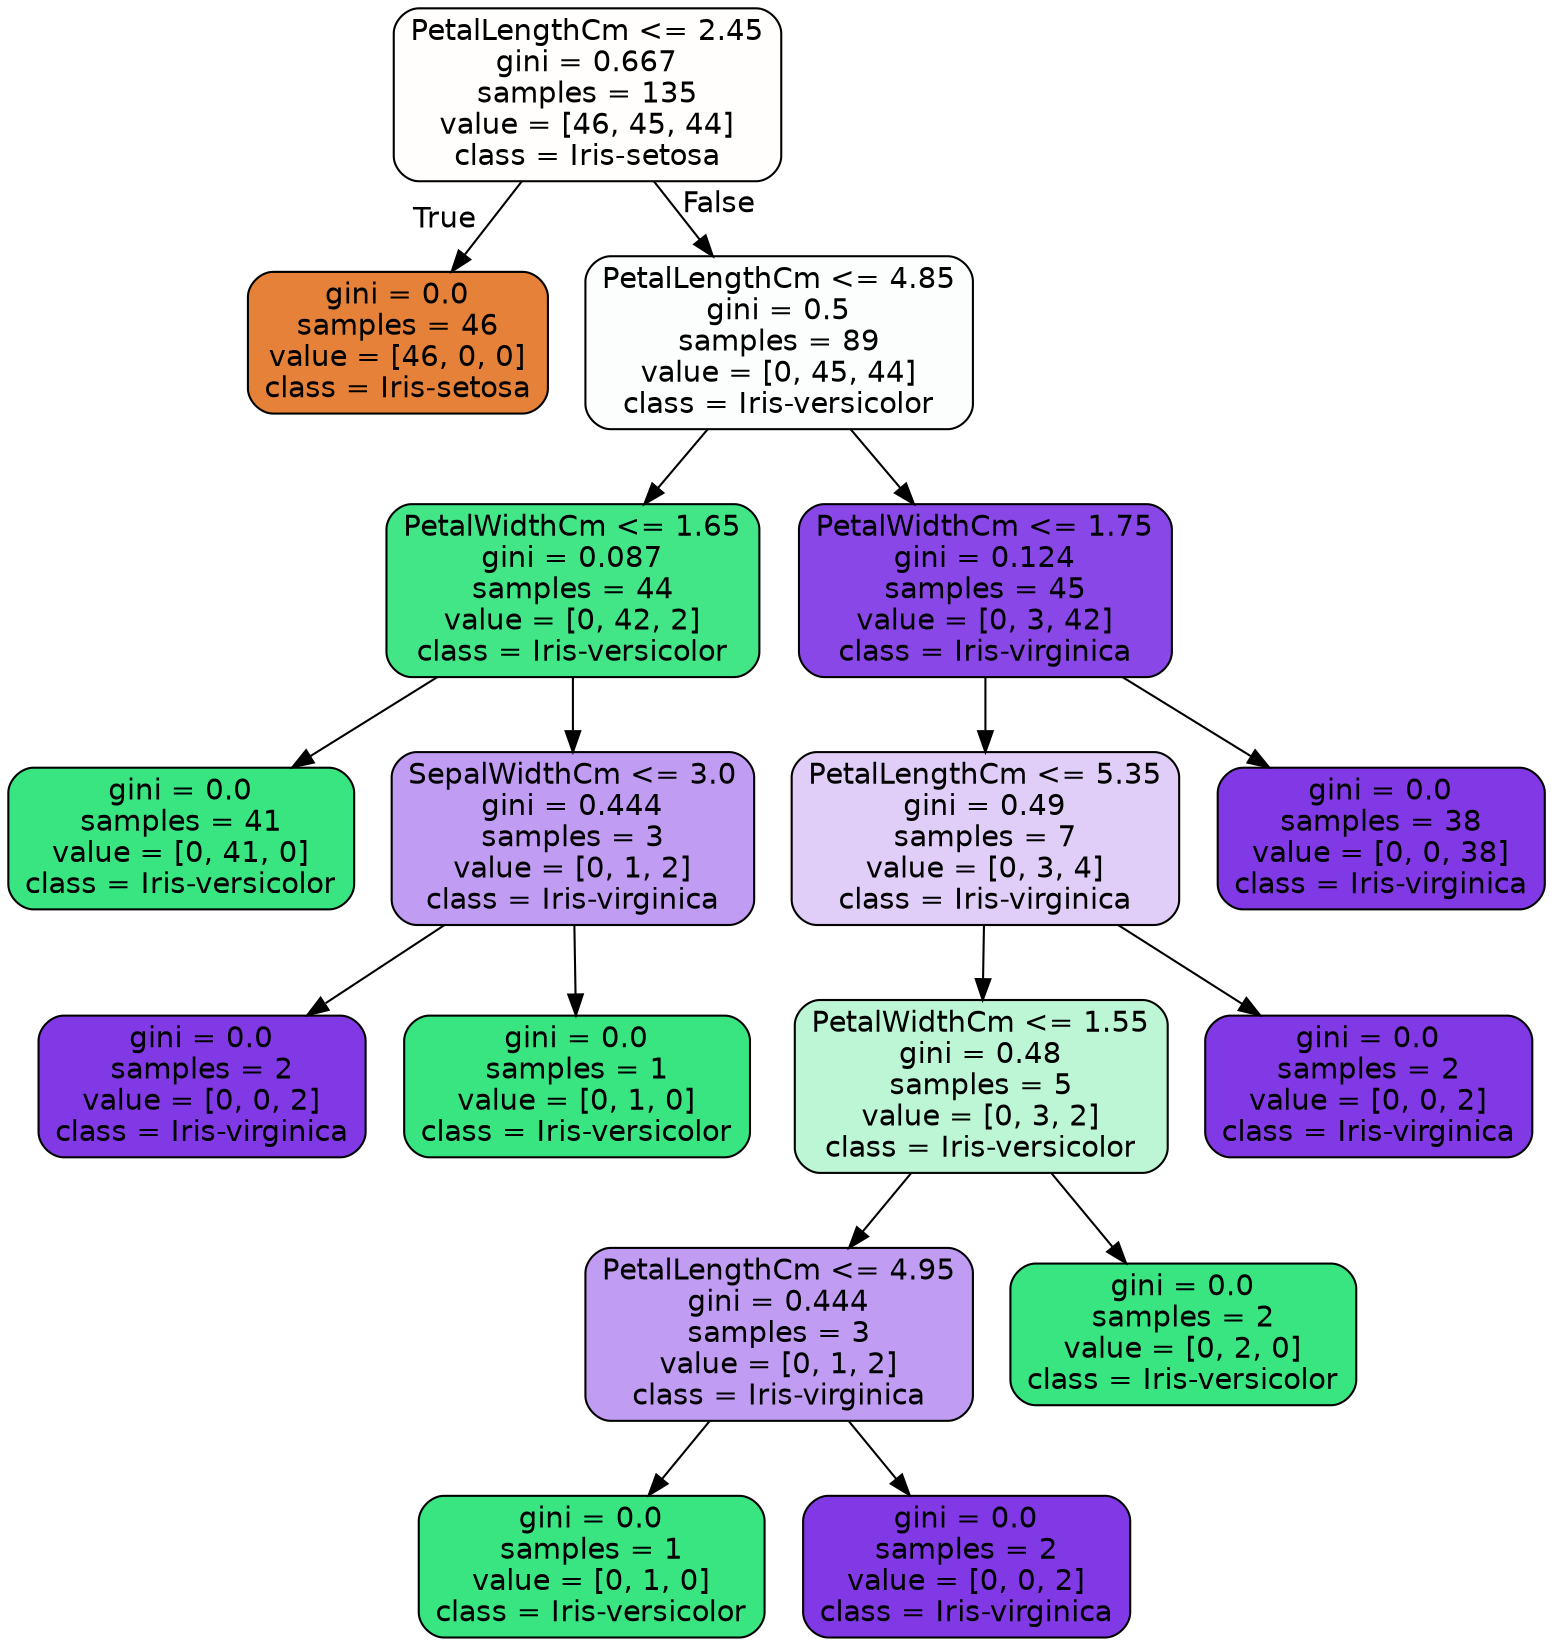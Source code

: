 digraph Tree {
node [shape=box, style="filled, rounded", color="black", fontname="helvetica"] ;
edge [fontname="helvetica"] ;
0 [label="PetalLengthCm <= 2.45\ngini = 0.667\nsamples = 135\nvalue = [46, 45, 44]\nclass = Iris-setosa", fillcolor="#fffefd"] ;
1 [label="gini = 0.0\nsamples = 46\nvalue = [46, 0, 0]\nclass = Iris-setosa", fillcolor="#e58139"] ;
0 -> 1 [labeldistance=2.5, labelangle=45, headlabel="True"] ;
2 [label="PetalLengthCm <= 4.85\ngini = 0.5\nsamples = 89\nvalue = [0, 45, 44]\nclass = Iris-versicolor", fillcolor="#fbfefc"] ;
0 -> 2 [labeldistance=2.5, labelangle=-45, headlabel="False"] ;
3 [label="PetalWidthCm <= 1.65\ngini = 0.087\nsamples = 44\nvalue = [0, 42, 2]\nclass = Iris-versicolor", fillcolor="#42e687"] ;
2 -> 3 ;
4 [label="gini = 0.0\nsamples = 41\nvalue = [0, 41, 0]\nclass = Iris-versicolor", fillcolor="#39e581"] ;
3 -> 4 ;
5 [label="SepalWidthCm <= 3.0\ngini = 0.444\nsamples = 3\nvalue = [0, 1, 2]\nclass = Iris-virginica", fillcolor="#c09cf2"] ;
3 -> 5 ;
6 [label="gini = 0.0\nsamples = 2\nvalue = [0, 0, 2]\nclass = Iris-virginica", fillcolor="#8139e5"] ;
5 -> 6 ;
7 [label="gini = 0.0\nsamples = 1\nvalue = [0, 1, 0]\nclass = Iris-versicolor", fillcolor="#39e581"] ;
5 -> 7 ;
8 [label="PetalWidthCm <= 1.75\ngini = 0.124\nsamples = 45\nvalue = [0, 3, 42]\nclass = Iris-virginica", fillcolor="#8a47e7"] ;
2 -> 8 ;
9 [label="PetalLengthCm <= 5.35\ngini = 0.49\nsamples = 7\nvalue = [0, 3, 4]\nclass = Iris-virginica", fillcolor="#e0cef8"] ;
8 -> 9 ;
10 [label="PetalWidthCm <= 1.55\ngini = 0.48\nsamples = 5\nvalue = [0, 3, 2]\nclass = Iris-versicolor", fillcolor="#bdf6d5"] ;
9 -> 10 ;
11 [label="PetalLengthCm <= 4.95\ngini = 0.444\nsamples = 3\nvalue = [0, 1, 2]\nclass = Iris-virginica", fillcolor="#c09cf2"] ;
10 -> 11 ;
12 [label="gini = 0.0\nsamples = 1\nvalue = [0, 1, 0]\nclass = Iris-versicolor", fillcolor="#39e581"] ;
11 -> 12 ;
13 [label="gini = 0.0\nsamples = 2\nvalue = [0, 0, 2]\nclass = Iris-virginica", fillcolor="#8139e5"] ;
11 -> 13 ;
14 [label="gini = 0.0\nsamples = 2\nvalue = [0, 2, 0]\nclass = Iris-versicolor", fillcolor="#39e581"] ;
10 -> 14 ;
15 [label="gini = 0.0\nsamples = 2\nvalue = [0, 0, 2]\nclass = Iris-virginica", fillcolor="#8139e5"] ;
9 -> 15 ;
16 [label="gini = 0.0\nsamples = 38\nvalue = [0, 0, 38]\nclass = Iris-virginica", fillcolor="#8139e5"] ;
8 -> 16 ;
}